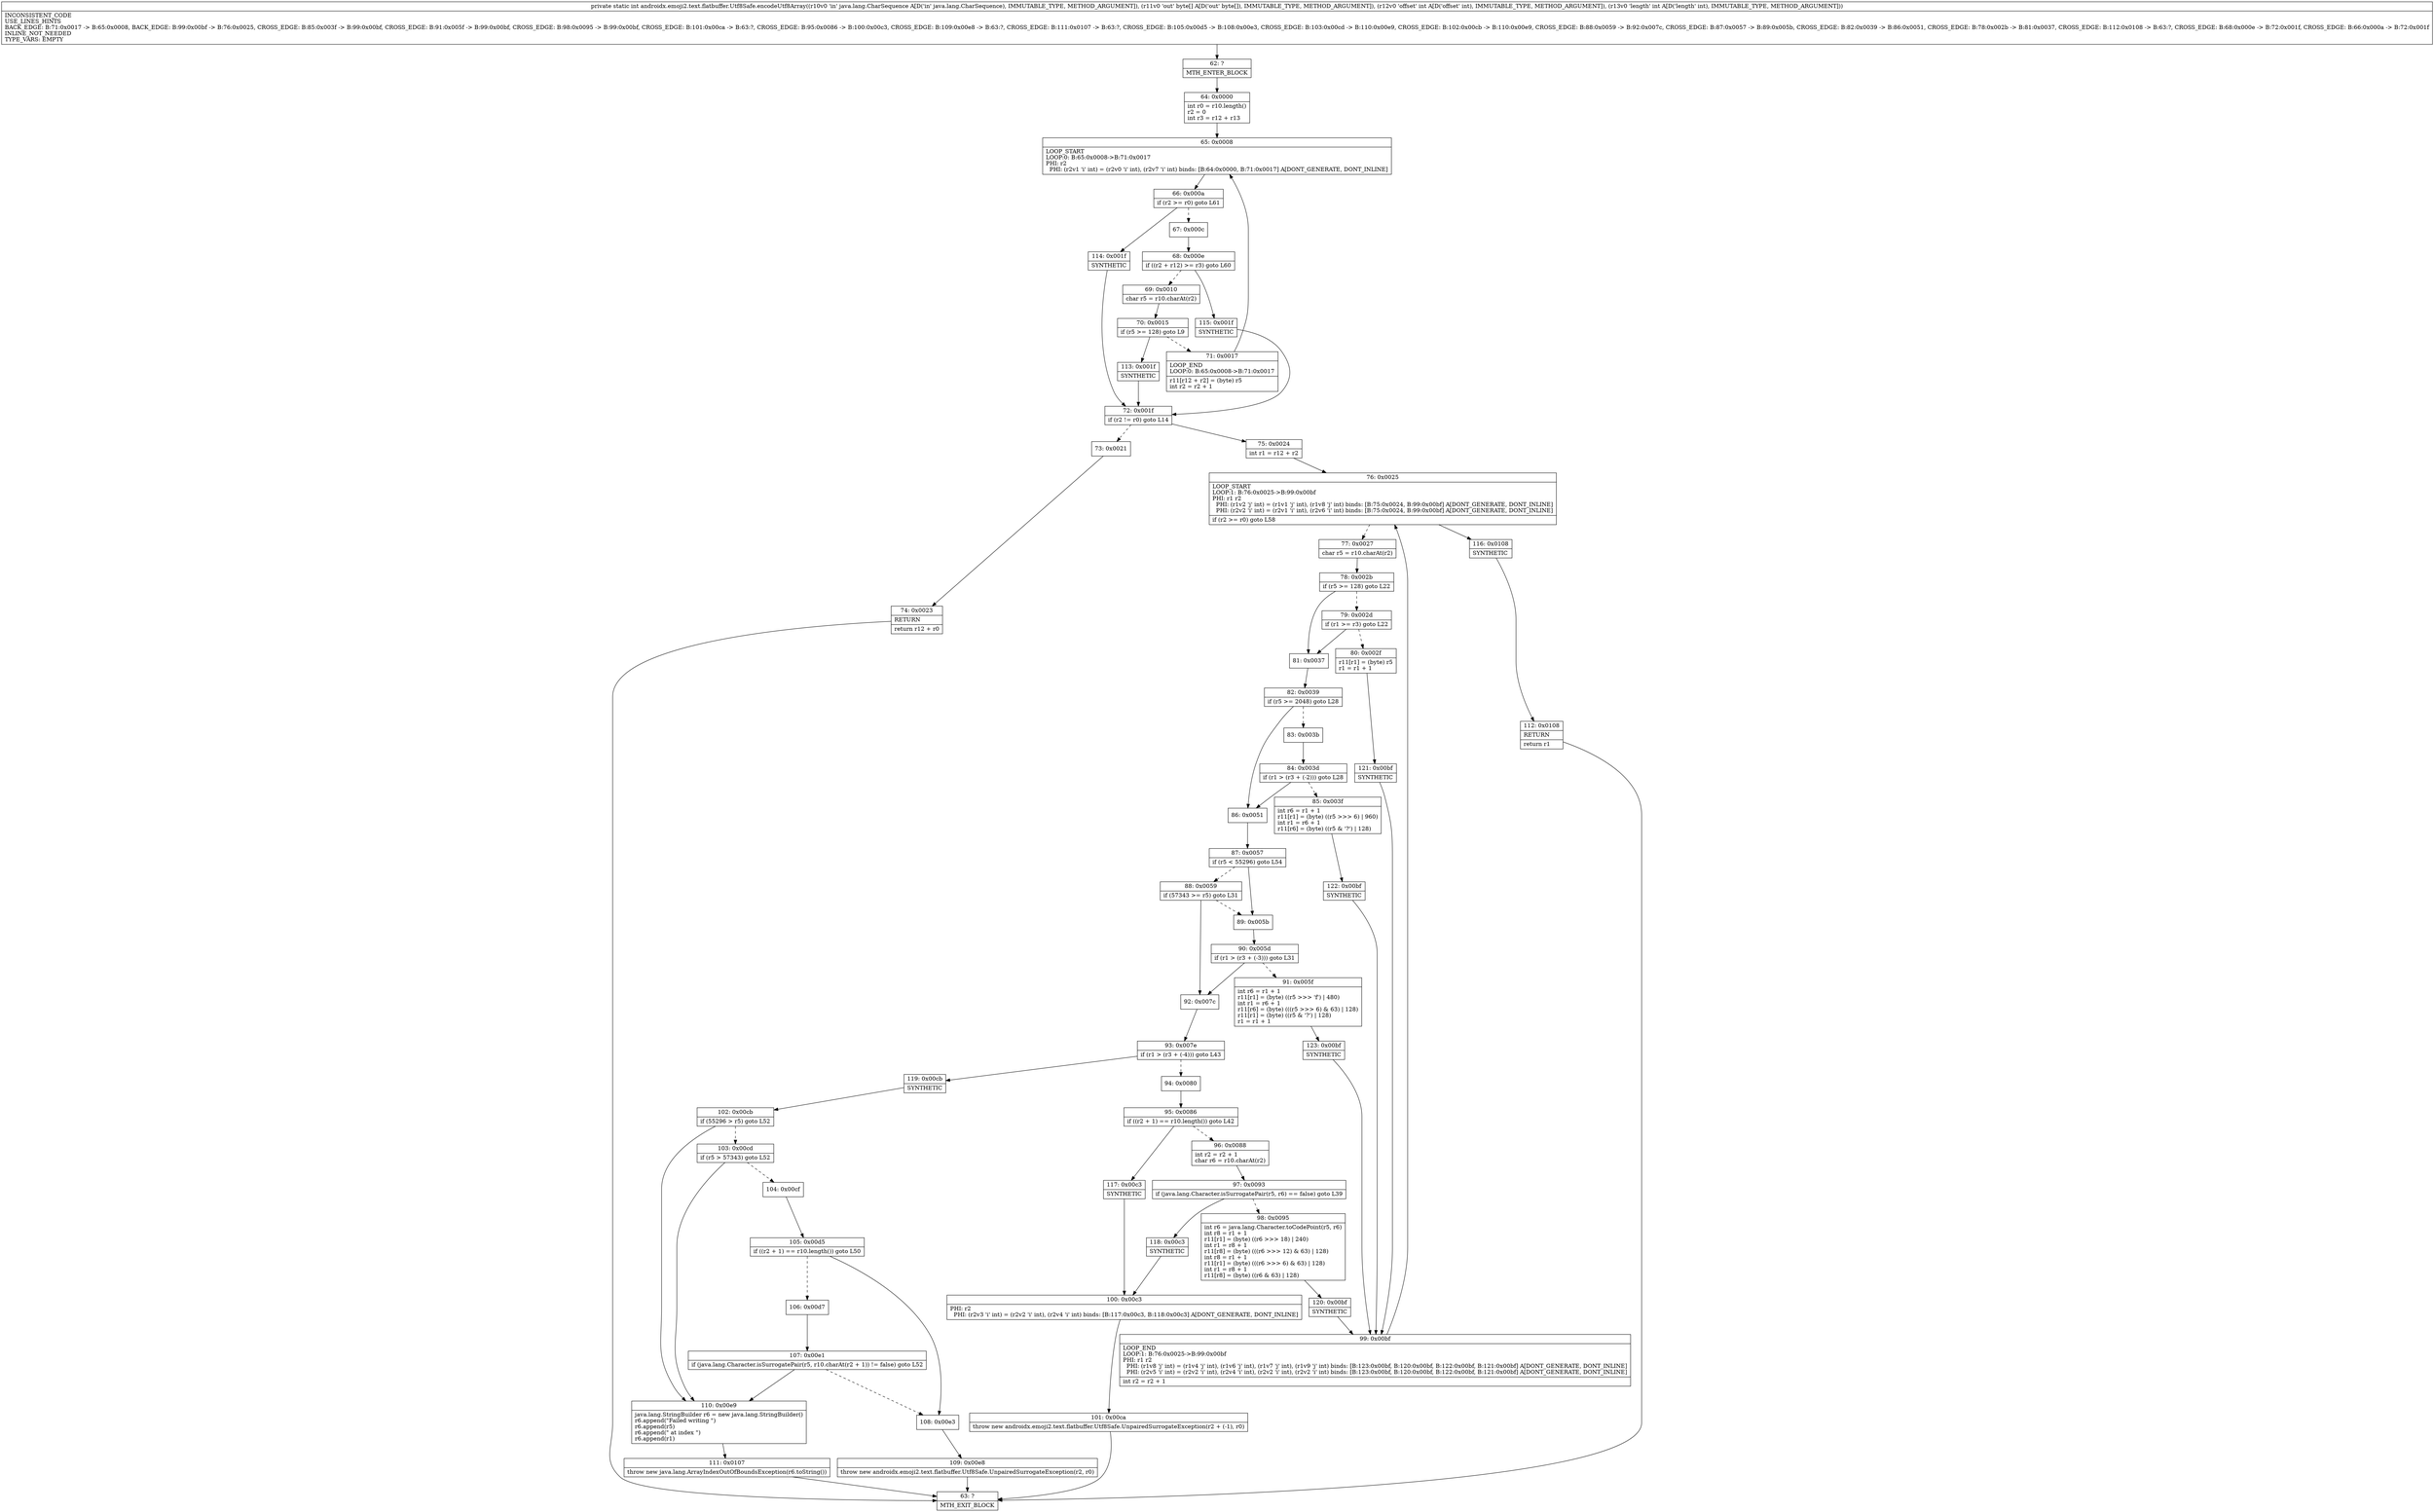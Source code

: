 digraph "CFG forandroidx.emoji2.text.flatbuffer.Utf8Safe.encodeUtf8Array(Ljava\/lang\/CharSequence;[BII)I" {
Node_62 [shape=record,label="{62\:\ ?|MTH_ENTER_BLOCK\l}"];
Node_64 [shape=record,label="{64\:\ 0x0000|int r0 = r10.length()\lr2 = 0\lint r3 = r12 + r13\l}"];
Node_65 [shape=record,label="{65\:\ 0x0008|LOOP_START\lLOOP:0: B:65:0x0008\-\>B:71:0x0017\lPHI: r2 \l  PHI: (r2v1 'i' int) = (r2v0 'i' int), (r2v7 'i' int) binds: [B:64:0x0000, B:71:0x0017] A[DONT_GENERATE, DONT_INLINE]\l}"];
Node_66 [shape=record,label="{66\:\ 0x000a|if (r2 \>= r0) goto L61\l}"];
Node_67 [shape=record,label="{67\:\ 0x000c}"];
Node_68 [shape=record,label="{68\:\ 0x000e|if ((r2 + r12) \>= r3) goto L60\l}"];
Node_69 [shape=record,label="{69\:\ 0x0010|char r5 = r10.charAt(r2)\l}"];
Node_70 [shape=record,label="{70\:\ 0x0015|if (r5 \>= 128) goto L9\l}"];
Node_71 [shape=record,label="{71\:\ 0x0017|LOOP_END\lLOOP:0: B:65:0x0008\-\>B:71:0x0017\l|r11[r12 + r2] = (byte) r5\lint r2 = r2 + 1\l}"];
Node_113 [shape=record,label="{113\:\ 0x001f|SYNTHETIC\l}"];
Node_72 [shape=record,label="{72\:\ 0x001f|if (r2 != r0) goto L14\l}"];
Node_73 [shape=record,label="{73\:\ 0x0021}"];
Node_74 [shape=record,label="{74\:\ 0x0023|RETURN\l|return r12 + r0\l}"];
Node_63 [shape=record,label="{63\:\ ?|MTH_EXIT_BLOCK\l}"];
Node_75 [shape=record,label="{75\:\ 0x0024|int r1 = r12 + r2\l}"];
Node_76 [shape=record,label="{76\:\ 0x0025|LOOP_START\lLOOP:1: B:76:0x0025\-\>B:99:0x00bf\lPHI: r1 r2 \l  PHI: (r1v2 'j' int) = (r1v1 'j' int), (r1v8 'j' int) binds: [B:75:0x0024, B:99:0x00bf] A[DONT_GENERATE, DONT_INLINE]\l  PHI: (r2v2 'i' int) = (r2v1 'i' int), (r2v6 'i' int) binds: [B:75:0x0024, B:99:0x00bf] A[DONT_GENERATE, DONT_INLINE]\l|if (r2 \>= r0) goto L58\l}"];
Node_77 [shape=record,label="{77\:\ 0x0027|char r5 = r10.charAt(r2)\l}"];
Node_78 [shape=record,label="{78\:\ 0x002b|if (r5 \>= 128) goto L22\l}"];
Node_79 [shape=record,label="{79\:\ 0x002d|if (r1 \>= r3) goto L22\l}"];
Node_80 [shape=record,label="{80\:\ 0x002f|r11[r1] = (byte) r5\lr1 = r1 + 1\l}"];
Node_121 [shape=record,label="{121\:\ 0x00bf|SYNTHETIC\l}"];
Node_99 [shape=record,label="{99\:\ 0x00bf|LOOP_END\lLOOP:1: B:76:0x0025\-\>B:99:0x00bf\lPHI: r1 r2 \l  PHI: (r1v8 'j' int) = (r1v4 'j' int), (r1v6 'j' int), (r1v7 'j' int), (r1v9 'j' int) binds: [B:123:0x00bf, B:120:0x00bf, B:122:0x00bf, B:121:0x00bf] A[DONT_GENERATE, DONT_INLINE]\l  PHI: (r2v5 'i' int) = (r2v2 'i' int), (r2v4 'i' int), (r2v2 'i' int), (r2v2 'i' int) binds: [B:123:0x00bf, B:120:0x00bf, B:122:0x00bf, B:121:0x00bf] A[DONT_GENERATE, DONT_INLINE]\l|int r2 = r2 + 1\l}"];
Node_81 [shape=record,label="{81\:\ 0x0037}"];
Node_82 [shape=record,label="{82\:\ 0x0039|if (r5 \>= 2048) goto L28\l}"];
Node_83 [shape=record,label="{83\:\ 0x003b}"];
Node_84 [shape=record,label="{84\:\ 0x003d|if (r1 \> (r3 + (\-2))) goto L28\l}"];
Node_85 [shape=record,label="{85\:\ 0x003f|int r6 = r1 + 1\lr11[r1] = (byte) ((r5 \>\>\> 6) \| 960)\lint r1 = r6 + 1\lr11[r6] = (byte) ((r5 & '?') \| 128)\l}"];
Node_122 [shape=record,label="{122\:\ 0x00bf|SYNTHETIC\l}"];
Node_86 [shape=record,label="{86\:\ 0x0051}"];
Node_87 [shape=record,label="{87\:\ 0x0057|if (r5 \< 55296) goto L54\l}"];
Node_88 [shape=record,label="{88\:\ 0x0059|if (57343 \>= r5) goto L31\l}"];
Node_92 [shape=record,label="{92\:\ 0x007c}"];
Node_93 [shape=record,label="{93\:\ 0x007e|if (r1 \> (r3 + (\-4))) goto L43\l}"];
Node_94 [shape=record,label="{94\:\ 0x0080}"];
Node_95 [shape=record,label="{95\:\ 0x0086|if ((r2 + 1) == r10.length()) goto L42\l}"];
Node_96 [shape=record,label="{96\:\ 0x0088|int r2 = r2 + 1\lchar r6 = r10.charAt(r2)\l}"];
Node_97 [shape=record,label="{97\:\ 0x0093|if (java.lang.Character.isSurrogatePair(r5, r6) == false) goto L39\l}"];
Node_98 [shape=record,label="{98\:\ 0x0095|int r6 = java.lang.Character.toCodePoint(r5, r6)\lint r8 = r1 + 1\lr11[r1] = (byte) ((r6 \>\>\> 18) \| 240)\lint r1 = r8 + 1\lr11[r8] = (byte) (((r6 \>\>\> 12) & 63) \| 128)\lint r8 = r1 + 1\lr11[r1] = (byte) (((r6 \>\>\> 6) & 63) \| 128)\lint r1 = r8 + 1\lr11[r8] = (byte) ((r6 & 63) \| 128)\l}"];
Node_120 [shape=record,label="{120\:\ 0x00bf|SYNTHETIC\l}"];
Node_118 [shape=record,label="{118\:\ 0x00c3|SYNTHETIC\l}"];
Node_100 [shape=record,label="{100\:\ 0x00c3|PHI: r2 \l  PHI: (r2v3 'i' int) = (r2v2 'i' int), (r2v4 'i' int) binds: [B:117:0x00c3, B:118:0x00c3] A[DONT_GENERATE, DONT_INLINE]\l}"];
Node_101 [shape=record,label="{101\:\ 0x00ca|throw new androidx.emoji2.text.flatbuffer.Utf8Safe.UnpairedSurrogateException(r2 + (\-1), r0)\l}"];
Node_117 [shape=record,label="{117\:\ 0x00c3|SYNTHETIC\l}"];
Node_119 [shape=record,label="{119\:\ 0x00cb|SYNTHETIC\l}"];
Node_102 [shape=record,label="{102\:\ 0x00cb|if (55296 \> r5) goto L52\l}"];
Node_103 [shape=record,label="{103\:\ 0x00cd|if (r5 \> 57343) goto L52\l}"];
Node_104 [shape=record,label="{104\:\ 0x00cf}"];
Node_105 [shape=record,label="{105\:\ 0x00d5|if ((r2 + 1) == r10.length()) goto L50\l}"];
Node_106 [shape=record,label="{106\:\ 0x00d7}"];
Node_107 [shape=record,label="{107\:\ 0x00e1|if (java.lang.Character.isSurrogatePair(r5, r10.charAt(r2 + 1)) != false) goto L52\l}"];
Node_108 [shape=record,label="{108\:\ 0x00e3}"];
Node_109 [shape=record,label="{109\:\ 0x00e8|throw new androidx.emoji2.text.flatbuffer.Utf8Safe.UnpairedSurrogateException(r2, r0)\l}"];
Node_110 [shape=record,label="{110\:\ 0x00e9|java.lang.StringBuilder r6 = new java.lang.StringBuilder()\lr6.append(\"Failed writing \")\lr6.append(r5)\lr6.append(\" at index \")\lr6.append(r1)\l}"];
Node_111 [shape=record,label="{111\:\ 0x0107|throw new java.lang.ArrayIndexOutOfBoundsException(r6.toString())\l}"];
Node_89 [shape=record,label="{89\:\ 0x005b}"];
Node_90 [shape=record,label="{90\:\ 0x005d|if (r1 \> (r3 + (\-3))) goto L31\l}"];
Node_91 [shape=record,label="{91\:\ 0x005f|int r6 = r1 + 1\lr11[r1] = (byte) ((r5 \>\>\> 'f') \| 480)\lint r1 = r6 + 1\lr11[r6] = (byte) (((r5 \>\>\> 6) & 63) \| 128)\lr11[r1] = (byte) ((r5 & '?') \| 128)\lr1 = r1 + 1\l}"];
Node_123 [shape=record,label="{123\:\ 0x00bf|SYNTHETIC\l}"];
Node_116 [shape=record,label="{116\:\ 0x0108|SYNTHETIC\l}"];
Node_112 [shape=record,label="{112\:\ 0x0108|RETURN\l|return r1\l}"];
Node_115 [shape=record,label="{115\:\ 0x001f|SYNTHETIC\l}"];
Node_114 [shape=record,label="{114\:\ 0x001f|SYNTHETIC\l}"];
MethodNode[shape=record,label="{private static int androidx.emoji2.text.flatbuffer.Utf8Safe.encodeUtf8Array((r10v0 'in' java.lang.CharSequence A[D('in' java.lang.CharSequence), IMMUTABLE_TYPE, METHOD_ARGUMENT]), (r11v0 'out' byte[] A[D('out' byte[]), IMMUTABLE_TYPE, METHOD_ARGUMENT]), (r12v0 'offset' int A[D('offset' int), IMMUTABLE_TYPE, METHOD_ARGUMENT]), (r13v0 'length' int A[D('length' int), IMMUTABLE_TYPE, METHOD_ARGUMENT]))  | INCONSISTENT_CODE\lUSE_LINES_HINTS\lBACK_EDGE: B:71:0x0017 \-\> B:65:0x0008, BACK_EDGE: B:99:0x00bf \-\> B:76:0x0025, CROSS_EDGE: B:85:0x003f \-\> B:99:0x00bf, CROSS_EDGE: B:91:0x005f \-\> B:99:0x00bf, CROSS_EDGE: B:98:0x0095 \-\> B:99:0x00bf, CROSS_EDGE: B:101:0x00ca \-\> B:63:?, CROSS_EDGE: B:95:0x0086 \-\> B:100:0x00c3, CROSS_EDGE: B:109:0x00e8 \-\> B:63:?, CROSS_EDGE: B:111:0x0107 \-\> B:63:?, CROSS_EDGE: B:105:0x00d5 \-\> B:108:0x00e3, CROSS_EDGE: B:103:0x00cd \-\> B:110:0x00e9, CROSS_EDGE: B:102:0x00cb \-\> B:110:0x00e9, CROSS_EDGE: B:88:0x0059 \-\> B:92:0x007c, CROSS_EDGE: B:87:0x0057 \-\> B:89:0x005b, CROSS_EDGE: B:82:0x0039 \-\> B:86:0x0051, CROSS_EDGE: B:78:0x002b \-\> B:81:0x0037, CROSS_EDGE: B:112:0x0108 \-\> B:63:?, CROSS_EDGE: B:68:0x000e \-\> B:72:0x001f, CROSS_EDGE: B:66:0x000a \-\> B:72:0x001f\lINLINE_NOT_NEEDED\lTYPE_VARS: EMPTY\l}"];
MethodNode -> Node_62;Node_62 -> Node_64;
Node_64 -> Node_65;
Node_65 -> Node_66;
Node_66 -> Node_67[style=dashed];
Node_66 -> Node_114;
Node_67 -> Node_68;
Node_68 -> Node_69[style=dashed];
Node_68 -> Node_115;
Node_69 -> Node_70;
Node_70 -> Node_71[style=dashed];
Node_70 -> Node_113;
Node_71 -> Node_65;
Node_113 -> Node_72;
Node_72 -> Node_73[style=dashed];
Node_72 -> Node_75;
Node_73 -> Node_74;
Node_74 -> Node_63;
Node_75 -> Node_76;
Node_76 -> Node_77[style=dashed];
Node_76 -> Node_116;
Node_77 -> Node_78;
Node_78 -> Node_79[style=dashed];
Node_78 -> Node_81;
Node_79 -> Node_80[style=dashed];
Node_79 -> Node_81;
Node_80 -> Node_121;
Node_121 -> Node_99;
Node_99 -> Node_76;
Node_81 -> Node_82;
Node_82 -> Node_83[style=dashed];
Node_82 -> Node_86;
Node_83 -> Node_84;
Node_84 -> Node_85[style=dashed];
Node_84 -> Node_86;
Node_85 -> Node_122;
Node_122 -> Node_99;
Node_86 -> Node_87;
Node_87 -> Node_88[style=dashed];
Node_87 -> Node_89;
Node_88 -> Node_89[style=dashed];
Node_88 -> Node_92;
Node_92 -> Node_93;
Node_93 -> Node_94[style=dashed];
Node_93 -> Node_119;
Node_94 -> Node_95;
Node_95 -> Node_96[style=dashed];
Node_95 -> Node_117;
Node_96 -> Node_97;
Node_97 -> Node_98[style=dashed];
Node_97 -> Node_118;
Node_98 -> Node_120;
Node_120 -> Node_99;
Node_118 -> Node_100;
Node_100 -> Node_101;
Node_101 -> Node_63;
Node_117 -> Node_100;
Node_119 -> Node_102;
Node_102 -> Node_103[style=dashed];
Node_102 -> Node_110;
Node_103 -> Node_104[style=dashed];
Node_103 -> Node_110;
Node_104 -> Node_105;
Node_105 -> Node_106[style=dashed];
Node_105 -> Node_108;
Node_106 -> Node_107;
Node_107 -> Node_108[style=dashed];
Node_107 -> Node_110;
Node_108 -> Node_109;
Node_109 -> Node_63;
Node_110 -> Node_111;
Node_111 -> Node_63;
Node_89 -> Node_90;
Node_90 -> Node_91[style=dashed];
Node_90 -> Node_92;
Node_91 -> Node_123;
Node_123 -> Node_99;
Node_116 -> Node_112;
Node_112 -> Node_63;
Node_115 -> Node_72;
Node_114 -> Node_72;
}

